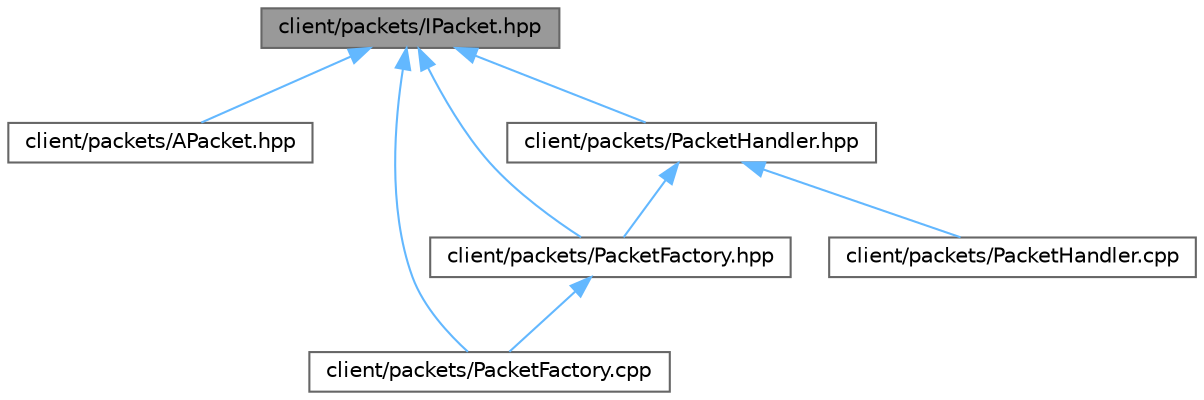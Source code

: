 digraph "client/packets/IPacket.hpp"
{
 // LATEX_PDF_SIZE
  bgcolor="transparent";
  edge [fontname=Helvetica,fontsize=10,labelfontname=Helvetica,labelfontsize=10];
  node [fontname=Helvetica,fontsize=10,shape=box,height=0.2,width=0.4];
  Node1 [id="Node000001",label="client/packets/IPacket.hpp",height=0.2,width=0.4,color="gray40", fillcolor="grey60", style="filled", fontcolor="black",tooltip=" "];
  Node1 -> Node2 [id="edge1_Node000001_Node000002",dir="back",color="steelblue1",style="solid",tooltip=" "];
  Node2 [id="Node000002",label="client/packets/APacket.hpp",height=0.2,width=0.4,color="grey40", fillcolor="white", style="filled",URL="$client_2packets_2_a_packet_8hpp.html",tooltip=" "];
  Node1 -> Node3 [id="edge2_Node000001_Node000003",dir="back",color="steelblue1",style="solid",tooltip=" "];
  Node3 [id="Node000003",label="client/packets/PacketFactory.cpp",height=0.2,width=0.4,color="grey40", fillcolor="white", style="filled",URL="$client_2packets_2_packet_factory_8cpp.html",tooltip=" "];
  Node1 -> Node4 [id="edge3_Node000001_Node000004",dir="back",color="steelblue1",style="solid",tooltip=" "];
  Node4 [id="Node000004",label="client/packets/PacketFactory.hpp",height=0.2,width=0.4,color="grey40", fillcolor="white", style="filled",URL="$client_2packets_2_packet_factory_8hpp.html",tooltip=" "];
  Node4 -> Node3 [id="edge4_Node000004_Node000003",dir="back",color="steelblue1",style="solid",tooltip=" "];
  Node1 -> Node5 [id="edge5_Node000001_Node000005",dir="back",color="steelblue1",style="solid",tooltip=" "];
  Node5 [id="Node000005",label="client/packets/PacketHandler.hpp",height=0.2,width=0.4,color="grey40", fillcolor="white", style="filled",URL="$client_2packets_2_packet_handler_8hpp.html",tooltip=" "];
  Node5 -> Node4 [id="edge6_Node000005_Node000004",dir="back",color="steelblue1",style="solid",tooltip=" "];
  Node5 -> Node6 [id="edge7_Node000005_Node000006",dir="back",color="steelblue1",style="solid",tooltip=" "];
  Node6 [id="Node000006",label="client/packets/PacketHandler.cpp",height=0.2,width=0.4,color="grey40", fillcolor="white", style="filled",URL="$client_2packets_2_packet_handler_8cpp.html",tooltip=" "];
}
